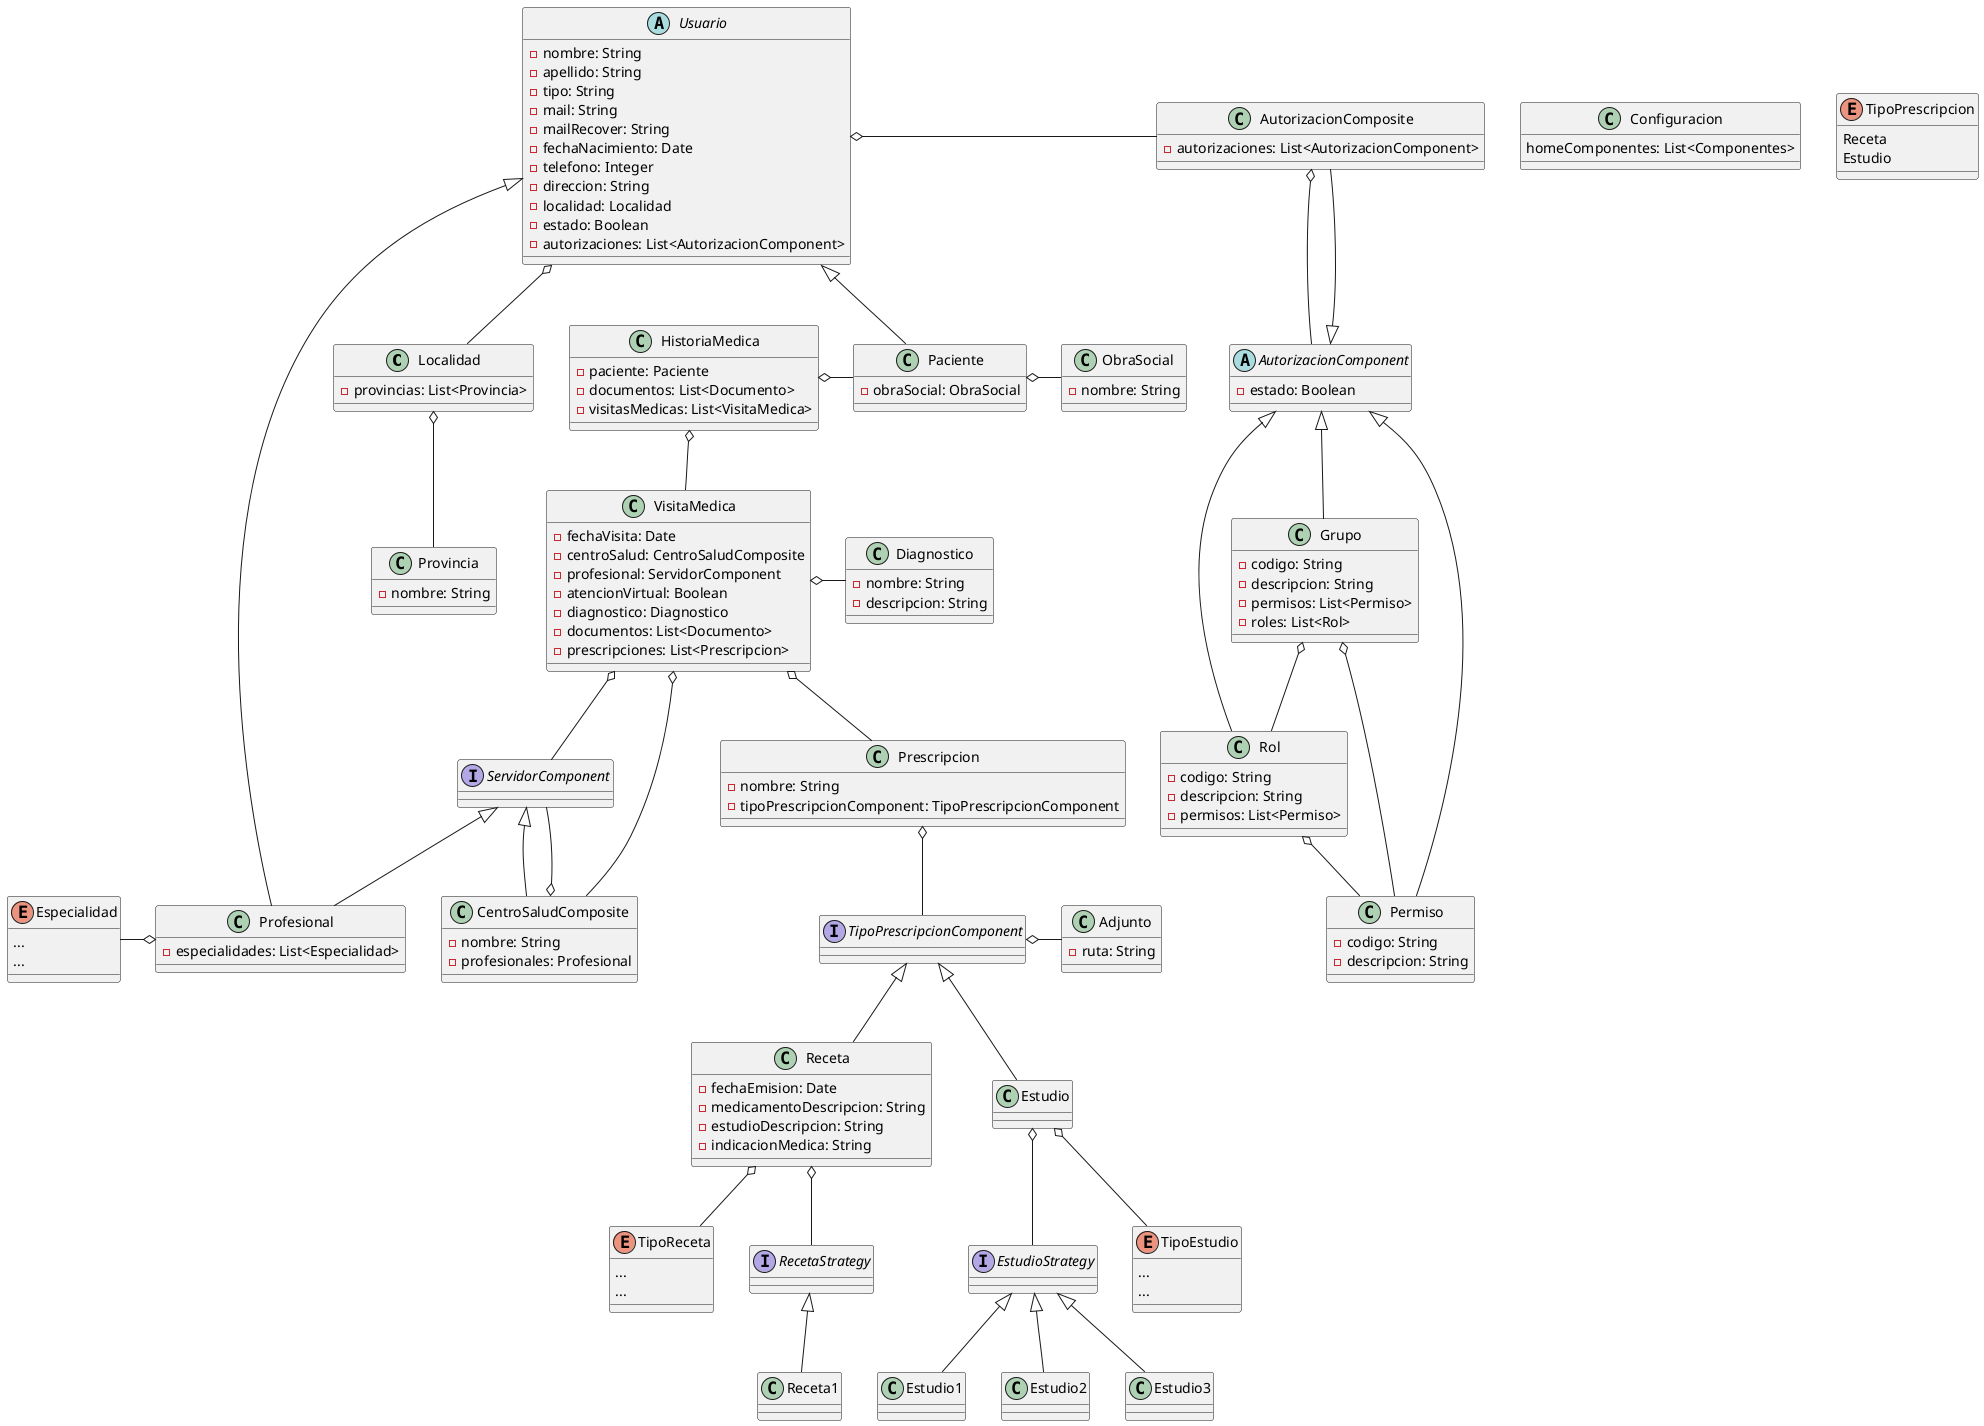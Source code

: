 @startuml HistoriaMedica

class Localidad{
    -provincias: List<Provincia>
}

class Provincia{
    -nombre: String
}

class Configuracion{
    homeComponentes: List<Componentes>
}

abstract Usuario{
    -nombre: String
    -apellido: String
    -tipo: String
    -mail: String
    -mailRecover: String
    -fechaNacimiento: Date
    -telefono: Integer
    -direccion: String
    -localidad: Localidad 
    -estado: Boolean
    -autorizaciones: List<AutorizacionComponent>

}

abstract AutorizacionComponent{
    -estado: Boolean
}

class AutorizacionComposite{
    -autorizaciones: List<AutorizacionComponent>
}

class Grupo{
    -codigo: String
    -descripcion: String
    -permisos: List<Permiso>
    -roles: List<Rol>
}

class Rol{
    -codigo: String
    -descripcion: String
    -permisos: List<Permiso>
}

class Permiso{
    -codigo: String
    -descripcion: String
}

class HistoriaMedica{
    -paciente: Paciente
    -documentos: List<Documento>
    -visitasMedicas: List<VisitaMedica>
}

class Paciente{
    -obraSocial: ObraSocial
}

class ObraSocial{
    -nombre: String
}

class VisitaMedica{
    -fechaVisita: Date
    -centroSalud: CentroSaludComposite
    -profesional: ServidorComponent
    -atencionVirtual: Boolean
    -diagnostico: Diagnostico
    -documentos: List<Documento>
    -prescripciones: List<Prescripcion>
}

class CentroSaludComposite{
	-nombre: String
 	-profesionales: Profesional
    
}

class Adjunto{
    -ruta: String
}

class Profesional{
    -especialidades: List<Especialidad>
}

Enum Especialidad{
    ...
    ...
}

class Diagnostico{
    -nombre: String
    -descripcion: String
}

class Prescripcion{
    -nombre: String
    -tipoPrescripcionComponent: TipoPrescripcionComponent
}

interface TipoPrescripcionComponent{
}

enum TipoPrescripcion{
    Receta
    Estudio
}

Enum TipoReceta{
    ...
    ...
}

class Receta{
    -fechaEmision: Date
    -medicamentoDescripcion: String
    -estudioDescripcion: String
    -indicacionMedica: String
}

interface RecetaStrategy{}

interface EstudioStrategy{}

enum TipoEstudio{
...
...
}

interface ServidorComponent {}

ServidorComponent <|-- CentroSaludComposite
ServidorComponent <|-- Profesional
CentroSaludComposite o-- ServidorComponent

HistoriaMedica o-right- Paciente
HistoriaMedica o-- VisitaMedica

VisitaMedica o-- ServidorComponent
VisitaMedica o-left- CentroSaludComposite
VisitaMedica o-right- Diagnostico
VisitaMedica o-- Prescripcion

Prescripcion o-- TipoPrescripcionComponent

TipoPrescripcionComponent o-right- Adjunto
TipoPrescripcionComponent <|-- Estudio
TipoPrescripcionComponent <|-- Receta

Receta o-- TipoReceta
Receta o-- RecetaStrategy
RecetaStrategy <|-- Receta1

Estudio o-- EstudioStrategy
Estudio o-- TipoEstudio

EstudioStrategy <|--  Estudio1
EstudioStrategy <|--  Estudio2
EstudioStrategy <|--  Estudio3

Profesional o-left- Especialidad

Usuario <|-- Paciente
Usuario <|-- Profesional
Usuario o-- Localidad
Usuario o-right- AutorizacionComposite

AutorizacionComposite o-- AutorizacionComponent
AutorizacionComponent <|-- AutorizacionComposite
AutorizacionComponent <|-- Grupo
AutorizacionComponent <|-- Permiso
AutorizacionComponent <|-- Rol

Grupo o-- Permiso
Grupo o-- Rol

Rol o-- Permiso

Localidad o-- Provincia

Paciente o-right- ObraSocial

@enduml